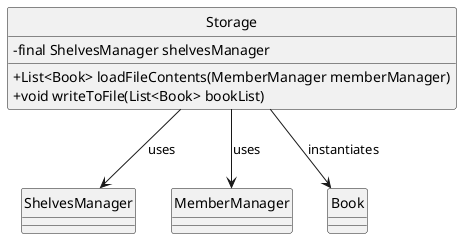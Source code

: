 @startuml
hide circle
skinparam classAttributeIconSize 0

class Storage {
    - final ShelvesManager shelvesManager

    + List<Book> loadFileContents(MemberManager memberManager)
    + void writeToFile(List<Book> bookList)
}

class ShelvesManager {
}

class MemberManager {
}

class Book {
}

Storage --> ShelvesManager : uses
Storage --> MemberManager : uses
Storage --> Book : instantiates
@enduml